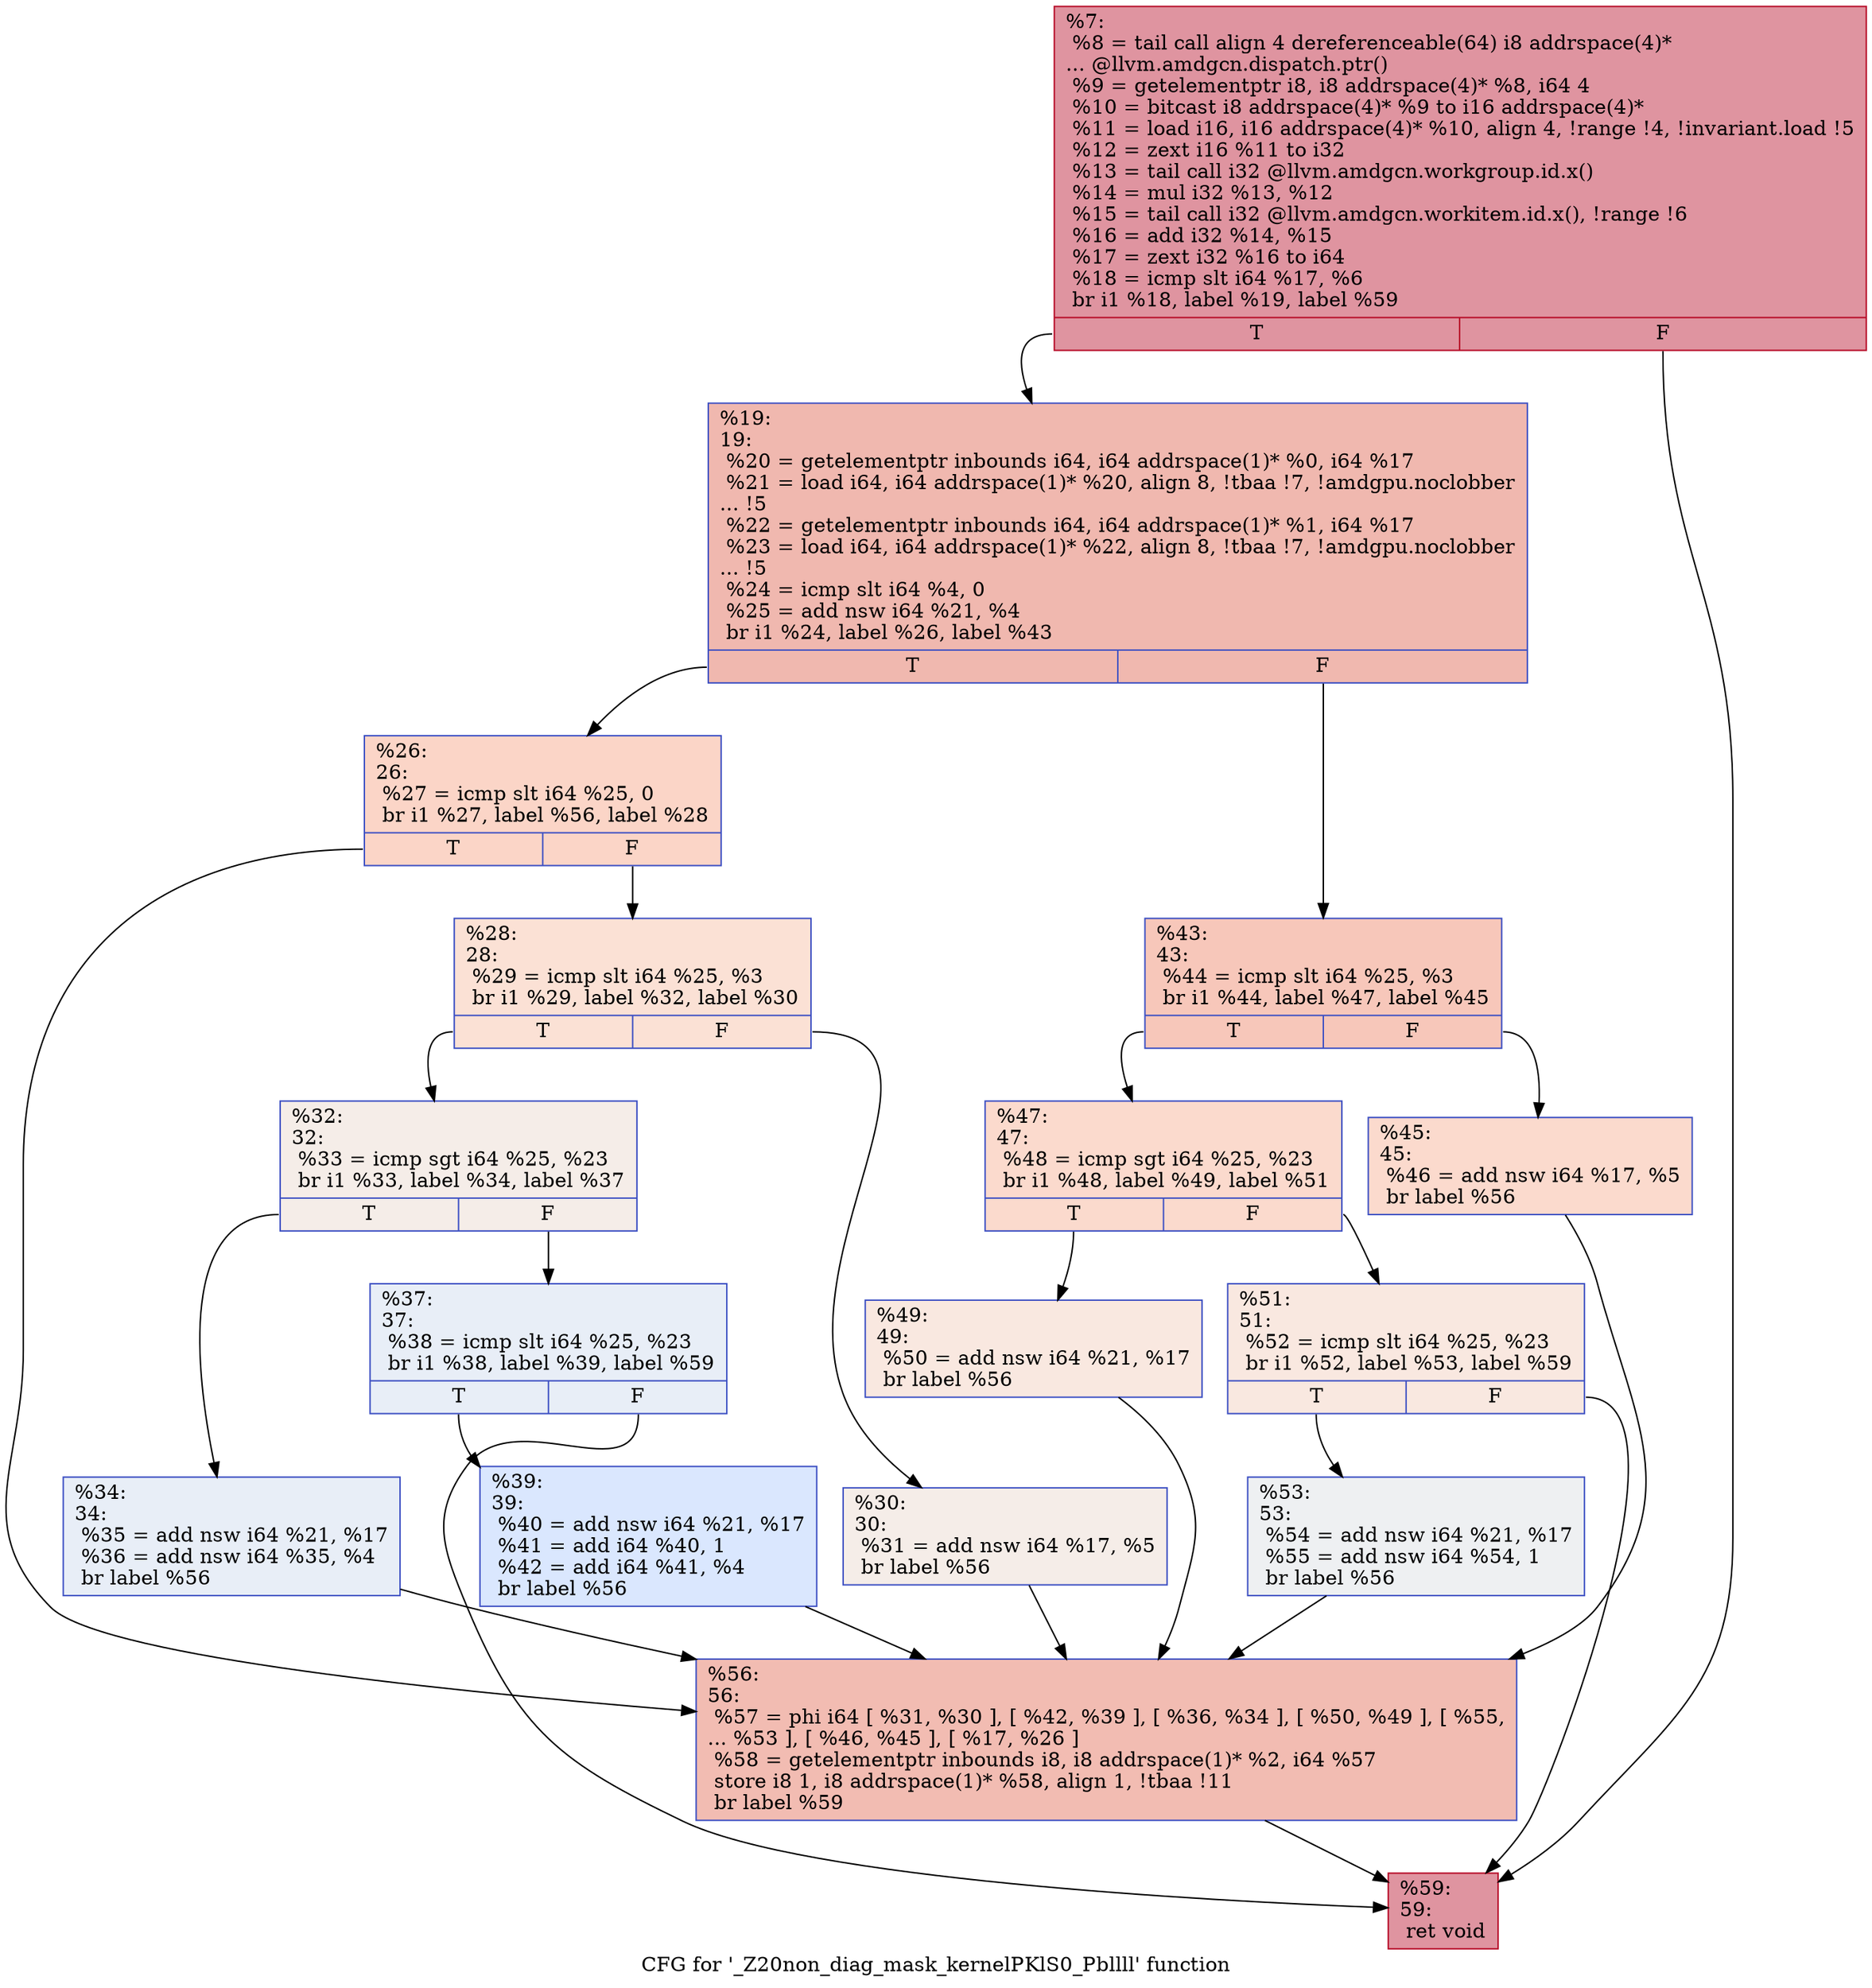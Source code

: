 digraph "CFG for '_Z20non_diag_mask_kernelPKlS0_Pbllll' function" {
	label="CFG for '_Z20non_diag_mask_kernelPKlS0_Pbllll' function";

	Node0x562b970 [shape=record,color="#b70d28ff", style=filled, fillcolor="#b70d2870",label="{%7:\l  %8 = tail call align 4 dereferenceable(64) i8 addrspace(4)*\l... @llvm.amdgcn.dispatch.ptr()\l  %9 = getelementptr i8, i8 addrspace(4)* %8, i64 4\l  %10 = bitcast i8 addrspace(4)* %9 to i16 addrspace(4)*\l  %11 = load i16, i16 addrspace(4)* %10, align 4, !range !4, !invariant.load !5\l  %12 = zext i16 %11 to i32\l  %13 = tail call i32 @llvm.amdgcn.workgroup.id.x()\l  %14 = mul i32 %13, %12\l  %15 = tail call i32 @llvm.amdgcn.workitem.id.x(), !range !6\l  %16 = add i32 %14, %15\l  %17 = zext i32 %16 to i64\l  %18 = icmp slt i64 %17, %6\l  br i1 %18, label %19, label %59\l|{<s0>T|<s1>F}}"];
	Node0x562b970:s0 -> Node0x562d990;
	Node0x562b970:s1 -> Node0x562da20;
	Node0x562d990 [shape=record,color="#3d50c3ff", style=filled, fillcolor="#dc5d4a70",label="{%19:\l19:                                               \l  %20 = getelementptr inbounds i64, i64 addrspace(1)* %0, i64 %17\l  %21 = load i64, i64 addrspace(1)* %20, align 8, !tbaa !7, !amdgpu.noclobber\l... !5\l  %22 = getelementptr inbounds i64, i64 addrspace(1)* %1, i64 %17\l  %23 = load i64, i64 addrspace(1)* %22, align 8, !tbaa !7, !amdgpu.noclobber\l... !5\l  %24 = icmp slt i64 %4, 0\l  %25 = add nsw i64 %21, %4\l  br i1 %24, label %26, label %43\l|{<s0>T|<s1>F}}"];
	Node0x562d990:s0 -> Node0x562ec80;
	Node0x562d990:s1 -> Node0x562ed10;
	Node0x562ec80 [shape=record,color="#3d50c3ff", style=filled, fillcolor="#f5a08170",label="{%26:\l26:                                               \l  %27 = icmp slt i64 %25, 0\l  br i1 %27, label %56, label %28\l|{<s0>T|<s1>F}}"];
	Node0x562ec80:s0 -> Node0x562eee0;
	Node0x562ec80:s1 -> Node0x562ef30;
	Node0x562ef30 [shape=record,color="#3d50c3ff", style=filled, fillcolor="#f7bca170",label="{%28:\l28:                                               \l  %29 = icmp slt i64 %25, %3\l  br i1 %29, label %32, label %30\l|{<s0>T|<s1>F}}"];
	Node0x562ef30:s0 -> Node0x562f100;
	Node0x562ef30:s1 -> Node0x562f150;
	Node0x562f150 [shape=record,color="#3d50c3ff", style=filled, fillcolor="#e8d6cc70",label="{%30:\l30:                                               \l  %31 = add nsw i64 %17, %5\l  br label %56\l}"];
	Node0x562f150 -> Node0x562eee0;
	Node0x562f100 [shape=record,color="#3d50c3ff", style=filled, fillcolor="#e8d6cc70",label="{%32:\l32:                                               \l  %33 = icmp sgt i64 %25, %23\l  br i1 %33, label %34, label %37\l|{<s0>T|<s1>F}}"];
	Node0x562f100:s0 -> Node0x562d880;
	Node0x562f100:s1 -> Node0x562f5a0;
	Node0x562d880 [shape=record,color="#3d50c3ff", style=filled, fillcolor="#cbd8ee70",label="{%34:\l34:                                               \l  %35 = add nsw i64 %21, %17\l  %36 = add nsw i64 %35, %4\l  br label %56\l}"];
	Node0x562d880 -> Node0x562eee0;
	Node0x562f5a0 [shape=record,color="#3d50c3ff", style=filled, fillcolor="#cbd8ee70",label="{%37:\l37:                                               \l  %38 = icmp slt i64 %25, %23\l  br i1 %38, label %39, label %59\l|{<s0>T|<s1>F}}"];
	Node0x562f5a0:s0 -> Node0x562f8c0;
	Node0x562f5a0:s1 -> Node0x562da20;
	Node0x562f8c0 [shape=record,color="#3d50c3ff", style=filled, fillcolor="#abc8fd70",label="{%39:\l39:                                               \l  %40 = add nsw i64 %21, %17\l  %41 = add i64 %40, 1\l  %42 = add i64 %41, %4\l  br label %56\l}"];
	Node0x562f8c0 -> Node0x562eee0;
	Node0x562ed10 [shape=record,color="#3d50c3ff", style=filled, fillcolor="#ec7f6370",label="{%43:\l43:                                               \l  %44 = icmp slt i64 %25, %3\l  br i1 %44, label %47, label %45\l|{<s0>T|<s1>F}}"];
	Node0x562ed10:s0 -> Node0x562fc70;
	Node0x562ed10:s1 -> Node0x562fcc0;
	Node0x562fcc0 [shape=record,color="#3d50c3ff", style=filled, fillcolor="#f7ac8e70",label="{%45:\l45:                                               \l  %46 = add nsw i64 %17, %5\l  br label %56\l}"];
	Node0x562fcc0 -> Node0x562eee0;
	Node0x562fc70 [shape=record,color="#3d50c3ff", style=filled, fillcolor="#f7ac8e70",label="{%47:\l47:                                               \l  %48 = icmp sgt i64 %25, %23\l  br i1 %48, label %49, label %51\l|{<s0>T|<s1>F}}"];
	Node0x562fc70:s0 -> Node0x562ff50;
	Node0x562fc70:s1 -> Node0x562ffa0;
	Node0x562ff50 [shape=record,color="#3d50c3ff", style=filled, fillcolor="#f1ccb870",label="{%49:\l49:                                               \l  %50 = add nsw i64 %21, %17\l  br label %56\l}"];
	Node0x562ff50 -> Node0x562eee0;
	Node0x562ffa0 [shape=record,color="#3d50c3ff", style=filled, fillcolor="#f1ccb870",label="{%51:\l51:                                               \l  %52 = icmp slt i64 %25, %23\l  br i1 %52, label %53, label %59\l|{<s0>T|<s1>F}}"];
	Node0x562ffa0:s0 -> Node0x5630230;
	Node0x562ffa0:s1 -> Node0x562da20;
	Node0x5630230 [shape=record,color="#3d50c3ff", style=filled, fillcolor="#d9dce170",label="{%53:\l53:                                               \l  %54 = add nsw i64 %21, %17\l  %55 = add nsw i64 %54, 1\l  br label %56\l}"];
	Node0x5630230 -> Node0x562eee0;
	Node0x562eee0 [shape=record,color="#3d50c3ff", style=filled, fillcolor="#e1675170",label="{%56:\l56:                                               \l  %57 = phi i64 [ %31, %30 ], [ %42, %39 ], [ %36, %34 ], [ %50, %49 ], [ %55,\l... %53 ], [ %46, %45 ], [ %17, %26 ]\l  %58 = getelementptr inbounds i8, i8 addrspace(1)* %2, i64 %57\l  store i8 1, i8 addrspace(1)* %58, align 1, !tbaa !11\l  br label %59\l}"];
	Node0x562eee0 -> Node0x562da20;
	Node0x562da20 [shape=record,color="#b70d28ff", style=filled, fillcolor="#b70d2870",label="{%59:\l59:                                               \l  ret void\l}"];
}
